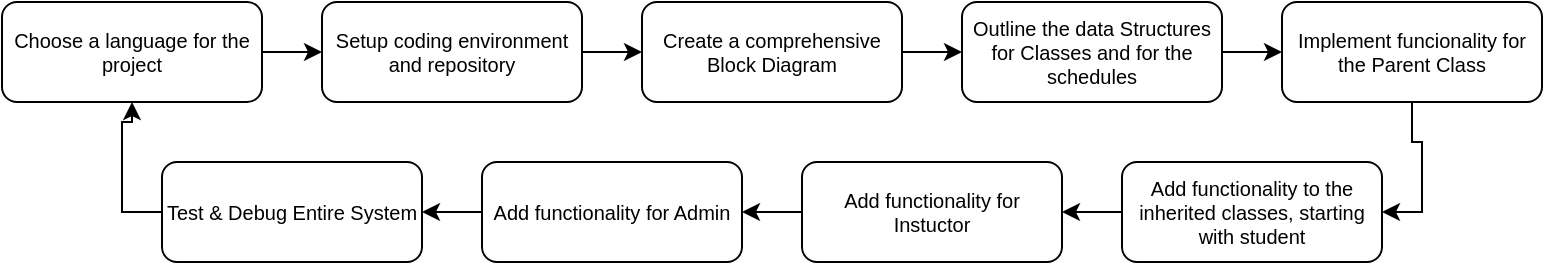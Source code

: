 <mxfile version="21.3.3" type="device">
  <diagram name="Page-1" id="JosV3SJvah4N3OJGPaXR">
    <mxGraphModel dx="1221" dy="579" grid="1" gridSize="10" guides="1" tooltips="1" connect="1" arrows="1" fold="1" page="1" pageScale="1" pageWidth="850" pageHeight="1100" math="0" shadow="0">
      <root>
        <mxCell id="0" />
        <mxCell id="1" parent="0" />
        <mxCell id="Cf4JbKhd1gbVWab7zYkr-10" style="edgeStyle=orthogonalEdgeStyle;rounded=0;orthogonalLoop=1;jettySize=auto;html=1;exitX=1;exitY=0.5;exitDx=0;exitDy=0;entryX=0;entryY=0.5;entryDx=0;entryDy=0;" edge="1" parent="1" source="Cf4JbKhd1gbVWab7zYkr-1" target="Cf4JbKhd1gbVWab7zYkr-9">
          <mxGeometry relative="1" as="geometry" />
        </mxCell>
        <mxCell id="Cf4JbKhd1gbVWab7zYkr-1" value="Choose a language for the project" style="rounded=1;whiteSpace=wrap;html=1;fontSize=10;" vertex="1" parent="1">
          <mxGeometry x="80" y="80" width="130" height="50" as="geometry" />
        </mxCell>
        <mxCell id="Cf4JbKhd1gbVWab7zYkr-18" style="edgeStyle=orthogonalEdgeStyle;rounded=0;orthogonalLoop=1;jettySize=auto;html=1;exitX=0;exitY=0.5;exitDx=0;exitDy=0;entryX=0.5;entryY=1;entryDx=0;entryDy=0;" edge="1" parent="1" source="Cf4JbKhd1gbVWab7zYkr-2" target="Cf4JbKhd1gbVWab7zYkr-1">
          <mxGeometry relative="1" as="geometry" />
        </mxCell>
        <mxCell id="Cf4JbKhd1gbVWab7zYkr-2" value="Test &amp; Debug Entire System" style="rounded=1;whiteSpace=wrap;html=1;fontSize=10;" vertex="1" parent="1">
          <mxGeometry x="160" y="160" width="130" height="50" as="geometry" />
        </mxCell>
        <mxCell id="Cf4JbKhd1gbVWab7zYkr-17" style="edgeStyle=orthogonalEdgeStyle;rounded=0;orthogonalLoop=1;jettySize=auto;html=1;exitX=0;exitY=0.5;exitDx=0;exitDy=0;" edge="1" parent="1" source="Cf4JbKhd1gbVWab7zYkr-3" target="Cf4JbKhd1gbVWab7zYkr-2">
          <mxGeometry relative="1" as="geometry" />
        </mxCell>
        <mxCell id="Cf4JbKhd1gbVWab7zYkr-3" value="Add functionality for Admin" style="rounded=1;whiteSpace=wrap;html=1;fontSize=10;" vertex="1" parent="1">
          <mxGeometry x="320" y="160" width="130" height="50" as="geometry" />
        </mxCell>
        <mxCell id="Cf4JbKhd1gbVWab7zYkr-16" style="edgeStyle=orthogonalEdgeStyle;rounded=0;orthogonalLoop=1;jettySize=auto;html=1;exitX=0;exitY=0.5;exitDx=0;exitDy=0;entryX=1;entryY=0.5;entryDx=0;entryDy=0;" edge="1" parent="1" source="Cf4JbKhd1gbVWab7zYkr-4" target="Cf4JbKhd1gbVWab7zYkr-3">
          <mxGeometry relative="1" as="geometry" />
        </mxCell>
        <mxCell id="Cf4JbKhd1gbVWab7zYkr-4" value="Add functionality for Instuctor" style="rounded=1;whiteSpace=wrap;html=1;fontSize=10;" vertex="1" parent="1">
          <mxGeometry x="480" y="160" width="130" height="50" as="geometry" />
        </mxCell>
        <mxCell id="Cf4JbKhd1gbVWab7zYkr-15" style="edgeStyle=orthogonalEdgeStyle;rounded=0;orthogonalLoop=1;jettySize=auto;html=1;exitX=0;exitY=0.5;exitDx=0;exitDy=0;entryX=1;entryY=0.5;entryDx=0;entryDy=0;" edge="1" parent="1" source="Cf4JbKhd1gbVWab7zYkr-5" target="Cf4JbKhd1gbVWab7zYkr-4">
          <mxGeometry relative="1" as="geometry" />
        </mxCell>
        <mxCell id="Cf4JbKhd1gbVWab7zYkr-5" value="Add functionality to the inherited classes, starting with student" style="rounded=1;whiteSpace=wrap;html=1;fontSize=10;" vertex="1" parent="1">
          <mxGeometry x="640" y="160" width="130" height="50" as="geometry" />
        </mxCell>
        <mxCell id="Cf4JbKhd1gbVWab7zYkr-14" style="edgeStyle=orthogonalEdgeStyle;rounded=0;orthogonalLoop=1;jettySize=auto;html=1;exitX=0.5;exitY=1;exitDx=0;exitDy=0;entryX=1;entryY=0.5;entryDx=0;entryDy=0;" edge="1" parent="1" source="Cf4JbKhd1gbVWab7zYkr-6" target="Cf4JbKhd1gbVWab7zYkr-5">
          <mxGeometry relative="1" as="geometry" />
        </mxCell>
        <mxCell id="Cf4JbKhd1gbVWab7zYkr-6" value="Implement funcionality for the Parent Class" style="rounded=1;whiteSpace=wrap;html=1;fontSize=10;" vertex="1" parent="1">
          <mxGeometry x="720" y="80" width="130" height="50" as="geometry" />
        </mxCell>
        <mxCell id="Cf4JbKhd1gbVWab7zYkr-13" style="edgeStyle=orthogonalEdgeStyle;rounded=0;orthogonalLoop=1;jettySize=auto;html=1;exitX=1;exitY=0.5;exitDx=0;exitDy=0;entryX=0;entryY=0.5;entryDx=0;entryDy=0;" edge="1" parent="1" source="Cf4JbKhd1gbVWab7zYkr-7" target="Cf4JbKhd1gbVWab7zYkr-6">
          <mxGeometry relative="1" as="geometry" />
        </mxCell>
        <mxCell id="Cf4JbKhd1gbVWab7zYkr-7" value="Outline the data Structures for Classes and for the schedules" style="rounded=1;whiteSpace=wrap;html=1;fontSize=10;" vertex="1" parent="1">
          <mxGeometry x="560" y="80" width="130" height="50" as="geometry" />
        </mxCell>
        <mxCell id="Cf4JbKhd1gbVWab7zYkr-12" style="edgeStyle=orthogonalEdgeStyle;rounded=0;orthogonalLoop=1;jettySize=auto;html=1;exitX=1;exitY=0.5;exitDx=0;exitDy=0;entryX=0;entryY=0.5;entryDx=0;entryDy=0;" edge="1" parent="1" source="Cf4JbKhd1gbVWab7zYkr-8" target="Cf4JbKhd1gbVWab7zYkr-7">
          <mxGeometry relative="1" as="geometry" />
        </mxCell>
        <mxCell id="Cf4JbKhd1gbVWab7zYkr-8" value="Create a comprehensive Block Diagram" style="rounded=1;whiteSpace=wrap;html=1;fontSize=10;" vertex="1" parent="1">
          <mxGeometry x="400" y="80" width="130" height="50" as="geometry" />
        </mxCell>
        <mxCell id="Cf4JbKhd1gbVWab7zYkr-11" style="edgeStyle=orthogonalEdgeStyle;rounded=0;orthogonalLoop=1;jettySize=auto;html=1;exitX=1;exitY=0.5;exitDx=0;exitDy=0;entryX=0;entryY=0.5;entryDx=0;entryDy=0;" edge="1" parent="1" source="Cf4JbKhd1gbVWab7zYkr-9" target="Cf4JbKhd1gbVWab7zYkr-8">
          <mxGeometry relative="1" as="geometry" />
        </mxCell>
        <mxCell id="Cf4JbKhd1gbVWab7zYkr-9" value="Setup coding environment and repository" style="rounded=1;whiteSpace=wrap;html=1;fontSize=10;" vertex="1" parent="1">
          <mxGeometry x="240" y="80" width="130" height="50" as="geometry" />
        </mxCell>
      </root>
    </mxGraphModel>
  </diagram>
</mxfile>
